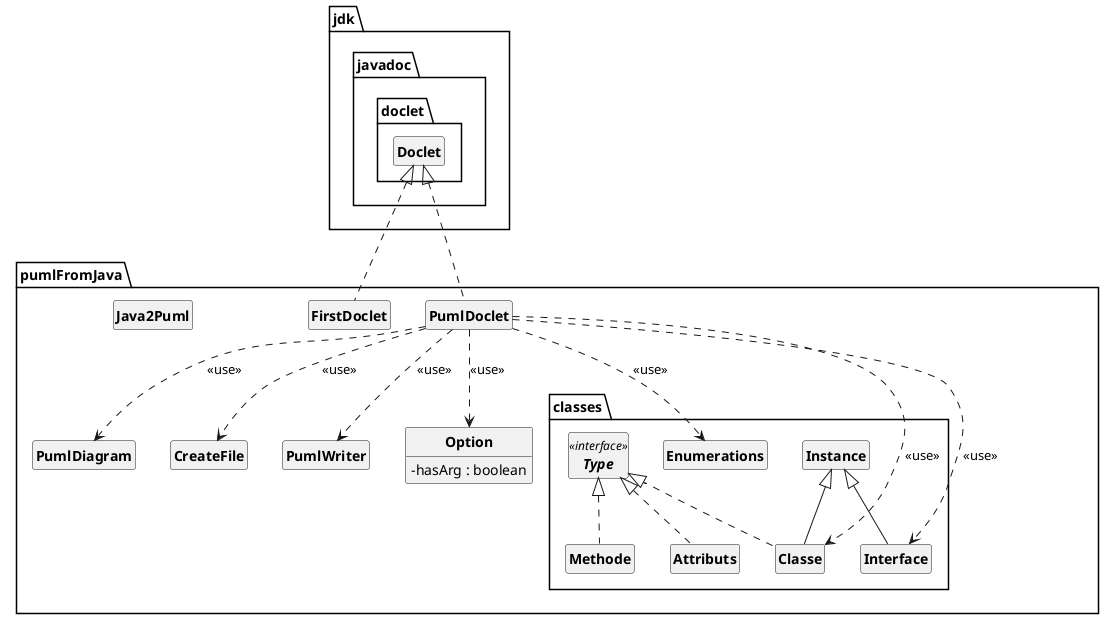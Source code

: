 @startuml
'https://plantuml.com/class-diagram
skinparam classAttributeIconSize 0
skinparam classFontStyle Bold
skinparam style strictuml
hide empty members

class pumlFromJava.PumlDiagram {
}
class pumlFromJava.CreateFile {
}
class pumlFromJava.PumlWriter {
}
class pumlFromJava.FirstDoclet {
}
class pumlFromJava.PumlDoclet {
}
class pumlFromJava.Java2Puml {
}
class pumlFromJava.classes.Instance {
}
class pumlFromJava.classes.Enumerations {
}
class pumlFromJava.classes.Interface {
}
class pumlFromJava.classes.Methode {
}
class pumlFromJava.classes.Attributs {
}
class pumlFromJava.classes.Classe {
}
class pumlFromJava.PumlDiagram {
}
class pumlFromJava.CreateFile {
}
class pumlFromJava.PumlWriter {
}
class pumlFromJava.FirstDoclet {
}
class pumlFromJava.PumlDoclet {
}
class pumlFromJava.Java2Puml {
}
class pumlFromJava.Option {
- hasArg : boolean
}
interface pumlFromJava.classes.Type<<interface>> {
}

pumlFromJava.classes.Instance <|-- pumlFromJava.classes.Interface
jdk.javadoc.doclet.Doclet <|.. pumlFromJava.FirstDoclet
jdk.javadoc.doclet.Doclet <|.. pumlFromJava.PumlDoclet
pumlFromJava.PumlDoclet +.. pumlFromJava.PumlDoclet.Option
pumlFromJava.Option <|.. pumlFromJava.PumlDoclet.Option
pumlFromJava.classes.Type <|.. pumlFromJava.classes.Methode
pumlFromJava.classes.Type <|.. pumlFromJava.classes.Classe
pumlFromJava.classes.Instance <|-- pumlFromJava.classes.Classe
pumlFromJava.classes.Type <|.. pumlFromJava.classes.Attributs

pumlFromJava.PumlDoclet ..> pumlFromJava.Option : <<use>>
pumlFromJava.PumlDoclet ..> pumlFromJava.PumlDiagram : <<use>>
pumlFromJava.PumlDoclet ..> pumlFromJava.CreateFile : <<use>>
pumlFromJava.PumlDoclet ..> pumlFromJava.PumlWriter : <<use>>
pumlFromJava.PumlDoclet ..> pumlFromJava.classes.Classe : <<use>>
pumlFromJava.PumlDoclet ..> pumlFromJava.classes.Interface : <<use>>
pumlFromJava.PumlDoclet ..> pumlFromJava.classes.Enumerations : <<use>>

@enduml